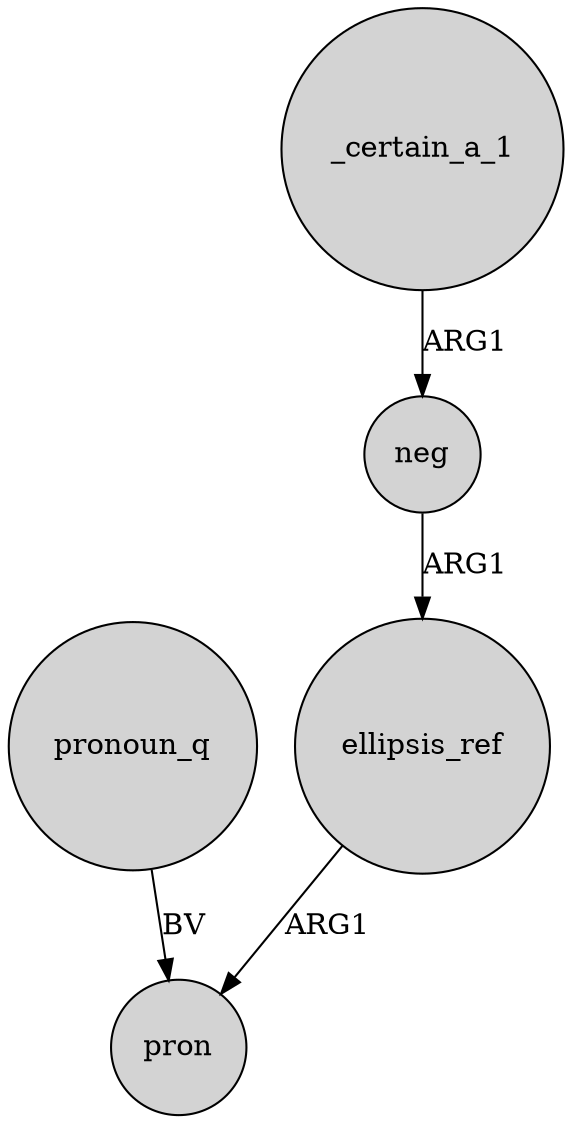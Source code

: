 digraph {
	node [shape=circle style=filled]
	neg -> ellipsis_ref [label=ARG1]
	ellipsis_ref -> pron [label=ARG1]
	_certain_a_1 -> neg [label=ARG1]
	pronoun_q -> pron [label=BV]
}
